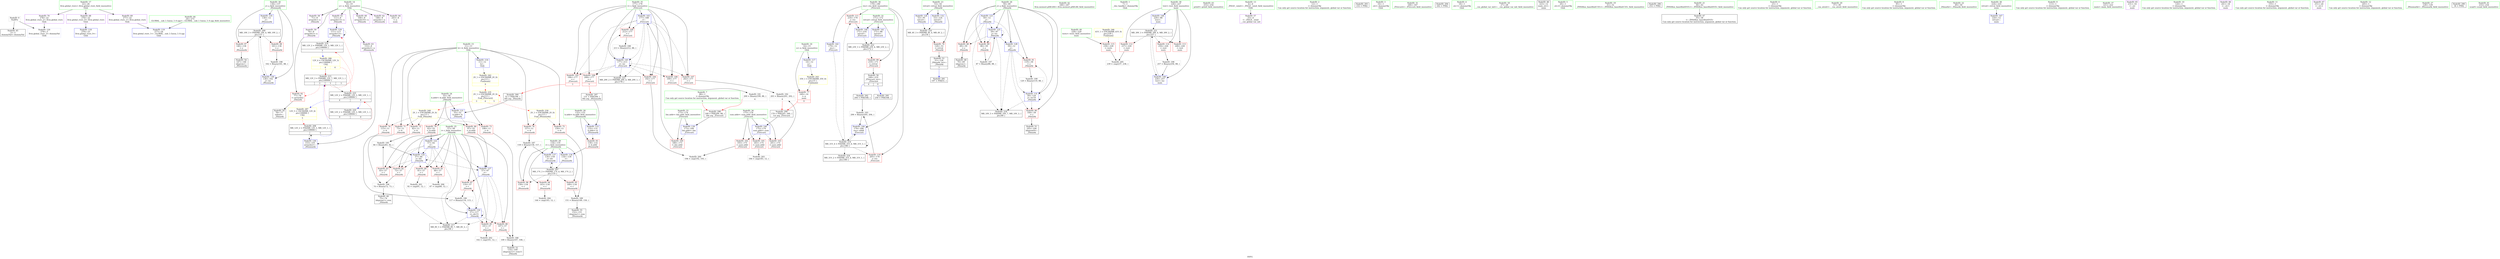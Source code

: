digraph "SVFG" {
	label="SVFG";

	Node0x5558951925e0 [shape=record,color=grey,label="{NodeID: 0\nNullPtr}"];
	Node0x5558951925e0 -> Node0x5558951af170[style=solid];
	Node0x5558951925e0 -> Node0x5558951b5030[style=solid];
	Node0x5558951afd20 [shape=record,color=red,label="{NodeID: 97\n146\<--136\n\<--j\n_Z6unmarki\n}"];
	Node0x5558951afd20 -> Node0x5558951b0940[style=solid];
	Node0x5558951ad540 [shape=record,color=green,label="{NodeID: 14\n8\<--10\nu\<--u_field_insensitive\nGlob }"];
	Node0x5558951ad540 -> Node0x5558951b0c80[style=solid];
	Node0x5558951ad540 -> Node0x5558951b0d50[style=solid];
	Node0x5558951ad540 -> Node0x5558951b0e20[style=solid];
	Node0x5558951ad540 -> Node0x5558951b0ef0[style=solid];
	Node0x5558951ad540 -> Node0x5558951b0fc0[style=solid];
	Node0x5558951ad540 -> Node0x5558951b1090[style=solid];
	Node0x5558951ad540 -> Node0x5558951b1160[style=solid];
	Node0x5558951b2fb0 [shape=record,color=grey,label="{NodeID: 194\n74 = Binary(72, 73, )\n}"];
	Node0x5558951b2fb0 -> Node0x5558951b0530[style=solid];
	Node0x5558951af860 [shape=record,color=red,label="{NodeID: 111\n216\<--179\n\<--res\n_Z5recurii\n}"];
	Node0x5558951af860 -> Node0x5558951b6580[style=solid];
	Node0x5558951ae280 [shape=record,color=green,label="{NodeID: 28\n132\<--133\nk.addr\<--k.addr_field_insensitive\n_Z6unmarki\n}"];
	Node0x5558951ae280 -> Node0x5558951b2980[style=solid];
	Node0x5558951ae280 -> Node0x5558951b5af0[style=solid];
	Node0x5558951db920 [shape=record,color=black,label="{NodeID: 291\n197 = PHI(51, )\n}"];
	Node0x5558951c2af0 [shape=record,color=black,label="{NodeID: 208\nMR_12V_2 = PHI(MR_12V_3, MR_12V_1, )\npts\{100000 \}\n|{|<s1>5}}"];
	Node0x5558951c2af0 -> Node0x5558951b5d60[style=dashed];
	Node0x5558951c2af0:s1 -> Node0x5558951c4df0[style=dashed,color=blue];
	Node0x5558951b5470 [shape=record,color=blue,label="{NodeID: 125\n59\<--87\nj\<--inc\n_Z4marki\n}"];
	Node0x5558951b5470 -> Node0x5558951b2570[style=dashed];
	Node0x5558951b5470 -> Node0x5558951b2640[style=dashed];
	Node0x5558951b5470 -> Node0x5558951b5470[style=dashed];
	Node0x5558951b5470 -> Node0x5558951b56e0[style=dashed];
	Node0x5558951b5470 -> Node0x5558951c5cf0[style=dashed];
	Node0x5558951aee70 [shape=record,color=green,label="{NodeID: 42\n246\<--247\nllvm.memset.p0i8.i64\<--llvm.memset.p0i8.i64_field_insensitive\n}"];
	Node0x5558951c70f0 [shape=record,color=black,label="{NodeID: 222\nMR_23V_3 = PHI(MR_23V_4, MR_23V_2, )\npts\{172 \}\n}"];
	Node0x5558951c70f0 -> Node0x5558951afec0[style=dashed];
	Node0x5558951b5fd0 [shape=record,color=blue,label="{NodeID: 139\n173\<--169\nlim.addr\<--lim\n_Z5recurii\n}"];
	Node0x5558951b5fd0 -> Node0x5558951aff90[style=dashed];
	Node0x5558951b0ae0 [shape=record,color=black,label="{NodeID: 56\n168\<--219\n_Z5recurii_ret\<--\n_Z5recurii\n|{<s0>4|<s1>9}}"];
	Node0x5558951b0ae0:s0 -> Node0x5558951dba80[style=solid,color=blue];
	Node0x5558951b0ae0:s1 -> Node0x5558951dbdb0[style=solid,color=blue];
	Node0x5558951b16a0 [shape=record,color=purple,label="{NodeID: 70\n278\<--22\nllvm.global_ctors_2\<--llvm.global_ctors\nGlob }"];
	Node0x5558951b16a0 -> Node0x5558951b5030[style=solid];
	Node0x5558951b2230 [shape=record,color=red,label="{NodeID: 84\n91\<--57\n\<--i\n_Z4marki\n}"];
	Node0x5558951b2230 -> Node0x5558951b3a30[style=solid];
	Node0x5558951ac610 [shape=record,color=green,label="{NodeID: 1\n7\<--1\n__dso_handle\<--dummyObj\nGlob }"];
	Node0x5558951afdf0 [shape=record,color=red,label="{NodeID: 98\n161\<--136\n\<--j\n_Z6unmarki\n}"];
	Node0x5558951afdf0 -> Node0x5558951b35b0[style=solid];
	Node0x5558951ad640 [shape=record,color=green,label="{NodeID: 15\n11\<--13\nb\<--b_field_insensitive\nGlob }"];
	Node0x5558951ad640 -> Node0x5558951b17a0[style=solid];
	Node0x5558951ad640 -> Node0x5558951b1870[style=solid];
	Node0x5558951ad640 -> Node0x5558951b1940[style=solid];
	Node0x5558951ad640 -> Node0x5558951b1a10[style=solid];
	Node0x5558951ad640 -> Node0x5558951b1ae0[style=solid];
	Node0x5558951ad640 -> Node0x5558951b1bb0[style=solid];
	Node0x5558951ad640 -> Node0x5558951b4ca0[style=solid];
	Node0x5558951b3130 [shape=record,color=grey,label="{NodeID: 195\n84 = Binary(83, 82, )\n}"];
	Node0x5558951b3130 -> Node0x5558951b53a0[style=solid];
	Node0x5558951af930 [shape=record,color=red,label="{NodeID: 112\n237\<--226\n\<--test\nmain\n}"];
	Node0x5558951af930 -> Node0x5558951bb650[style=solid];
	Node0x5558951ae350 [shape=record,color=green,label="{NodeID: 29\n134\<--135\ni\<--i_field_insensitive\n_Z6unmarki\n}"];
	Node0x5558951ae350 -> Node0x5558951b2a50[style=solid];
	Node0x5558951ae350 -> Node0x5558951b2b20[style=solid];
	Node0x5558951ae350 -> Node0x5558951afc50[style=solid];
	Node0x5558951ae350 -> Node0x5558951b5bc0[style=solid];
	Node0x5558951ae350 -> Node0x5558951b5e30[style=solid];
	Node0x5558951dba80 [shape=record,color=black,label="{NodeID: 292\n204 = PHI(168, )\n}"];
	Node0x5558951dba80 -> Node0x5558951b2e30[style=solid];
	Node0x5558951c2ff0 [shape=record,color=black,label="{NodeID: 209\nMR_19V_3 = PHI(MR_19V_4, MR_19V_2, )\npts\{137 \}\n}"];
	Node0x5558951c2ff0 -> Node0x5558951afd20[style=dashed];
	Node0x5558951c2ff0 -> Node0x5558951afdf0[style=dashed];
	Node0x5558951c2ff0 -> Node0x5558951b5f00[style=dashed];
	Node0x5558951b5540 [shape=record,color=blue,label="{NodeID: 126\n53\<--95\nretval\<--\n_Z4marki\n}"];
	Node0x5558951b5540 -> Node0x5558951c52f0[style=dashed];
	Node0x5558951aef70 [shape=record,color=green,label="{NodeID: 43\n253\<--254\nprintf\<--printf_field_insensitive\n}"];
	Node0x5558951c75f0 [shape=record,color=black,label="{NodeID: 223\nMR_29V_2 = PHI(MR_29V_4, MR_29V_1, )\npts\{178 \}\n}"];
	Node0x5558951b60a0 [shape=record,color=blue,label="{NodeID: 140\n175\<--170\nsum.addr\<--sum\n_Z5recurii\n}"];
	Node0x5558951b60a0 -> Node0x5558951b0060[style=dashed];
	Node0x5558951b60a0 -> Node0x5558951b0130[style=dashed];
	Node0x5558951b60a0 -> Node0x5558951b0200[style=dashed];
	Node0x5558951b0bb0 [shape=record,color=purple,label="{NodeID: 57\n33\<--4\n\<--_ZStL8__ioinit\n__cxx_global_var_init\n}"];
	Node0x5558951b17a0 [shape=record,color=red,label="{NodeID: 71\n73\<--11\n\<--b\n_Z4marki\n}"];
	Node0x5558951b17a0 -> Node0x5558951b2fb0[style=solid];
	Node0x5558951b2300 [shape=record,color=red,label="{NodeID: 85\n101\<--57\n\<--i\n_Z4marki\n}"];
	Node0x5558951b2300 -> Node0x5558951bb210[style=solid];
	Node0x5558951ac6a0 [shape=record,color=green,label="{NodeID: 2\n12\<--1\n\<--dummyObj\nCan only get source location for instruction, argument, global var or function.}"];
	Node0x5558951afec0 [shape=record,color=red,label="{NodeID: 99\n219\<--171\n\<--retval\n_Z5recurii\n}"];
	Node0x5558951afec0 -> Node0x5558951b0ae0[style=solid];
	Node0x5558951ad740 [shape=record,color=green,label="{NodeID: 16\n14\<--15\nn\<--n_field_insensitive\nGlob }"];
	Node0x5558951ad740 -> Node0x5558951b1c80[style=solid];
	Node0x5558951ad740 -> Node0x5558951b4d30[style=solid];
	Node0x5558951b32b0 [shape=record,color=grey,label="{NodeID: 196\n257 = Binary(256, 88, )\n}"];
	Node0x5558951b32b0 -> Node0x5558951b67f0[style=solid];
	Node0x5558951afa00 [shape=record,color=red,label="{NodeID: 113\n248\<--226\n\<--test\nmain\n}"];
	Node0x5558951ae420 [shape=record,color=green,label="{NodeID: 30\n136\<--137\nj\<--j_field_insensitive\n_Z6unmarki\n}"];
	Node0x5558951ae420 -> Node0x5558951afd20[style=solid];
	Node0x5558951ae420 -> Node0x5558951afdf0[style=solid];
	Node0x5558951ae420 -> Node0x5558951b5c90[style=solid];
	Node0x5558951ae420 -> Node0x5558951b5f00[style=solid];
	Node0x5558951dbc10 [shape=record,color=black,label="{NodeID: 293\n232 = PHI()\n}"];
	Node0x5558951b5610 [shape=record,color=blue,label="{NodeID: 127\n57\<--97\ni\<--\n_Z4marki\n}"];
	Node0x5558951b5610 -> Node0x5558951b2300[style=dashed];
	Node0x5558951b5610 -> Node0x5558951b23d0[style=dashed];
	Node0x5558951b5610 -> Node0x5558951b24a0[style=dashed];
	Node0x5558951b5610 -> Node0x5558951b5880[style=dashed];
	Node0x5558951b5610 -> Node0x5558951c57f0[style=dashed];
	Node0x5558951af070 [shape=record,color=green,label="{NodeID: 44\n24\<--272\n_GLOBAL__sub_I_Gassa_3_0.cpp\<--_GLOBAL__sub_I_Gassa_3_0.cpp_field_insensitive\n}"];
	Node0x5558951af070 -> Node0x5558951b4f30[style=solid];
	Node0x5558951c7af0 [shape=record,color=black,label="{NodeID: 224\nMR_31V_2 = PHI(MR_31V_4, MR_31V_1, )\npts\{180 \}\n}"];
	Node0x5558951b6170 [shape=record,color=blue,label="{NodeID: 141\n171\<--88\nretval\<--\n_Z5recurii\n}"];
	Node0x5558951b6170 -> Node0x5558951c70f0[style=dashed];
	Node0x5558951b0c80 [shape=record,color=purple,label="{NodeID: 58\n71\<--8\narrayidx\<--u\n_Z4marki\n}"];
	Node0x5558951b1870 [shape=record,color=red,label="{NodeID: 72\n82\<--11\n\<--b\n_Z4marki\n}"];
	Node0x5558951b1870 -> Node0x5558951b3130[style=solid];
	Node0x5558951b23d0 [shape=record,color=red,label="{NodeID: 86\n107\<--57\n\<--i\n_Z4marki\n}"];
	Node0x5558951b23d0 -> Node0x5558951b89c0[style=solid];
	Node0x5558951ac730 [shape=record,color=green,label="{NodeID: 3\n16\<--1\n.str\<--dummyObj\nGlob }"];
	Node0x5558951aff90 [shape=record,color=red,label="{NodeID: 100\n189\<--173\n\<--lim.addr\n_Z5recurii\n}"];
	Node0x5558951aff90 -> Node0x5558951b6310[style=solid];
	Node0x5558951ad840 [shape=record,color=green,label="{NodeID: 17\n22\<--26\nllvm.global_ctors\<--llvm.global_ctors_field_insensitive\nGlob }"];
	Node0x5558951ad840 -> Node0x5558951b14a0[style=solid];
	Node0x5558951ad840 -> Node0x5558951b15a0[style=solid];
	Node0x5558951ad840 -> Node0x5558951b16a0[style=solid];
	Node0x5558951b3430 [shape=record,color=grey,label="{NodeID: 197\n87 = Binary(86, 88, )\n}"];
	Node0x5558951b3430 -> Node0x5558951b5470[style=solid];
	Node0x5558951afad0 [shape=record,color=red,label="{NodeID: 114\n256\<--226\n\<--test\nmain\n}"];
	Node0x5558951afad0 -> Node0x5558951b32b0[style=solid];
	Node0x5558951ae4f0 [shape=record,color=green,label="{NodeID: 31\n166\<--167\n_Z5recurii\<--_Z5recurii_field_insensitive\n}"];
	Node0x5558951dbce0 [shape=record,color=black,label="{NodeID: 294\n242 = PHI()\n}"];
	Node0x5558951b56e0 [shape=record,color=blue,label="{NodeID: 128\n59\<--12\nj\<--\n_Z4marki\n}"];
	Node0x5558951b56e0 -> Node0x5558951b2710[style=dashed];
	Node0x5558951b56e0 -> Node0x5558951b27e0[style=dashed];
	Node0x5558951b56e0 -> Node0x5558951b5950[style=dashed];
	Node0x5558951b56e0 -> Node0x5558951c5cf0[style=dashed];
	Node0x5558951af170 [shape=record,color=black,label="{NodeID: 45\n2\<--3\ndummyVal\<--dummyVal\n}"];
	Node0x5558951c7ff0 [shape=record,color=black,label="{NodeID: 225\nMR_12V_2 = PHI(MR_12V_3, MR_12V_1, )\npts\{100000 \}\n|{<s0>4|<s1>9}}"];
	Node0x5558951c7ff0:s0 -> Node0x5558951ce720[style=dashed,color=blue];
	Node0x5558951c7ff0:s1 -> Node0x5558951c66f0[style=dashed,color=blue];
	Node0x5558951b6240 [shape=record,color=blue,label="{NodeID: 142\n179\<--12\nres\<--\n_Z5recurii\n}"];
	Node0x5558951b6240 -> Node0x5558951c48f0[style=dashed];
	Node0x5558951b0d50 [shape=record,color=purple,label="{NodeID: 59\n76\<--8\narrayidx2\<--u\n_Z4marki\n}"];
	Node0x5558951b0d50 -> Node0x5558951b28b0[style=solid];
	Node0x5558951b1940 [shape=record,color=red,label="{NodeID: 73\n108\<--11\n\<--b\n_Z4marki\n}"];
	Node0x5558951b1940 -> Node0x5558951b89c0[style=solid];
	Node0x5558951b24a0 [shape=record,color=red,label="{NodeID: 87\n116\<--57\n\<--i\n_Z4marki\n}"];
	Node0x5558951b24a0 -> Node0x5558951b8fc0[style=solid];
	Node0x5558951ac7c0 [shape=record,color=green,label="{NodeID: 4\n18\<--1\n.str.1\<--dummyObj\nGlob }"];
	Node0x5558951b0060 [shape=record,color=red,label="{NodeID: 101\n183\<--175\n\<--sum.addr\n_Z5recurii\n}"];
	Node0x5558951b0060 -> Node0x5558951bb350[style=solid];
	Node0x5558951ad940 [shape=record,color=green,label="{NodeID: 18\n27\<--28\n__cxx_global_var_init\<--__cxx_global_var_init_field_insensitive\n}"];
	Node0x5558951b35b0 [shape=record,color=grey,label="{NodeID: 198\n162 = Binary(161, 88, )\n}"];
	Node0x5558951b35b0 -> Node0x5558951b5f00[style=solid];
	Node0x5558951b4c10 [shape=record,color=red,label="{NodeID: 115\n238\<--228\n\<--tests\nmain\n}"];
	Node0x5558951b4c10 -> Node0x5558951bb650[style=solid];
	Node0x5558951ae5f0 [shape=record,color=green,label="{NodeID: 32\n171\<--172\nretval\<--retval_field_insensitive\n_Z5recurii\n}"];
	Node0x5558951ae5f0 -> Node0x5558951afec0[style=solid];
	Node0x5558951ae5f0 -> Node0x5558951b6170[style=solid];
	Node0x5558951ae5f0 -> Node0x5558951b6580[style=solid];
	Node0x5558951dbdb0 [shape=record,color=black,label="{NodeID: 295\n250 = PHI(168, )\n}"];
	Node0x5558951b57b0 [shape=record,color=blue,label="{NodeID: 129\n111\<--113\narrayidx13\<--\n_Z4marki\n}"];
	Node0x5558951b57b0 -> Node0x5558951b57b0[style=dashed];
	Node0x5558951b57b0 -> Node0x5558951c61f0[style=dashed];
	Node0x5558951af270 [shape=record,color=black,label="{NodeID: 46\n223\<--12\nmain_ret\<--\nmain\n}"];
	Node0x5558951b6310 [shape=record,color=blue,label="{NodeID: 143\n177\<--189\ni\<--\n_Z5recurii\n}"];
	Node0x5558951b6310 -> Node0x5558951b02d0[style=dashed];
	Node0x5558951b6310 -> Node0x5558951b03a0[style=dashed];
	Node0x5558951b6310 -> Node0x5558951af450[style=dashed];
	Node0x5558951b6310 -> Node0x5558951af520[style=dashed];
	Node0x5558951b6310 -> Node0x5558951af5f0[style=dashed];
	Node0x5558951b6310 -> Node0x5558951af6c0[style=dashed];
	Node0x5558951b6310 -> Node0x5558951b64b0[style=dashed];
	Node0x5558951b6310 -> Node0x5558951c75f0[style=dashed];
	Node0x5558951b0e20 [shape=record,color=purple,label="{NodeID: 60\n106\<--8\narrayidx10\<--u\n_Z4marki\n}"];
	Node0x5558951b1a10 [shape=record,color=red,label="{NodeID: 74\n115\<--11\n\<--b\n_Z4marki\n}"];
	Node0x5558951b1a10 -> Node0x5558951b8fc0[style=solid];
	Node0x5558951b2570 [shape=record,color=red,label="{NodeID: 88\n69\<--59\n\<--j\n_Z4marki\n}"];
	Node0x5558951b2570 -> Node0x5558951b0460[style=solid];
	Node0x5558951ad000 [shape=record,color=green,label="{NodeID: 5\n20\<--1\n.str.2\<--dummyObj\nGlob }"];
	Node0x5558951b0130 [shape=record,color=red,label="{NodeID: 102\n193\<--175\n\<--sum.addr\n_Z5recurii\n}"];
	Node0x5558951b0130 -> Node0x5558951b38b0[style=solid];
	Node0x5558951ada40 [shape=record,color=green,label="{NodeID: 19\n31\<--32\n_ZNSt8ios_base4InitC1Ev\<--_ZNSt8ios_base4InitC1Ev_field_insensitive\n}"];
	Node0x5558951b3730 [shape=record,color=grey,label="{NodeID: 199\n120 = Binary(119, 88, )\n}"];
	Node0x5558951b3730 -> Node0x5558951b5950[style=solid];
	Node0x5558951b4ca0 [shape=record,color=blue,label="{NodeID: 116\n11\<--12\nb\<--\nGlob }"];
	Node0x5558951b4ca0 -> Node0x5558951cb1e0[style=dashed];
	Node0x5558951ae6c0 [shape=record,color=green,label="{NodeID: 33\n173\<--174\nlim.addr\<--lim.addr_field_insensitive\n_Z5recurii\n}"];
	Node0x5558951ae6c0 -> Node0x5558951aff90[style=solid];
	Node0x5558951ae6c0 -> Node0x5558951b5fd0[style=solid];
	Node0x5558951dbf50 [shape=record,color=black,label="{NodeID: 296\n252 = PHI()\n}"];
	Node0x5558951b5880 [shape=record,color=blue,label="{NodeID: 130\n57\<--117\ni\<--div15\n_Z4marki\n}"];
	Node0x5558951b5880 -> Node0x5558951b2300[style=dashed];
	Node0x5558951b5880 -> Node0x5558951b23d0[style=dashed];
	Node0x5558951b5880 -> Node0x5558951b24a0[style=dashed];
	Node0x5558951b5880 -> Node0x5558951b5880[style=dashed];
	Node0x5558951b5880 -> Node0x5558951c57f0[style=dashed];
	Node0x5558951af340 [shape=record,color=black,label="{NodeID: 47\n35\<--36\n\<--_ZNSt8ios_base4InitD1Ev\nCan only get source location for instruction, argument, global var or function.}"];
	Node0x5558951b63e0 [shape=record,color=blue,label="{NodeID: 144\n179\<--206\nres\<--add4\n_Z5recurii\n}"];
	Node0x5558951b63e0 -> Node0x5558951c48f0[style=dashed];
	Node0x5558951b0ef0 [shape=record,color=purple,label="{NodeID: 61\n111\<--8\narrayidx13\<--u\n_Z4marki\n}"];
	Node0x5558951b0ef0 -> Node0x5558951b57b0[style=solid];
	Node0x5558951b1ae0 [shape=record,color=red,label="{NodeID: 75\n150\<--11\n\<--b\n_Z6unmarki\n}"];
	Node0x5558951b1ae0 -> Node0x5558951b8e40[style=solid];
	Node0x5558951b2640 [shape=record,color=red,label="{NodeID: 89\n86\<--59\n\<--j\n_Z4marki\n}"];
	Node0x5558951b2640 -> Node0x5558951b3430[style=solid];
	Node0x5558951ad090 [shape=record,color=green,label="{NodeID: 6\n23\<--1\n\<--dummyObj\nCan only get source location for instruction, argument, global var or function.}"];
	Node0x5558951b89c0 [shape=record,color=grey,label="{NodeID: 186\n109 = Binary(107, 108, )\n}"];
	Node0x5558951b89c0 -> Node0x5558951b07a0[style=solid];
	Node0x5558951b0200 [shape=record,color=red,label="{NodeID: 103\n201\<--175\n\<--sum.addr\n_Z5recurii\n}"];
	Node0x5558951b0200 -> Node0x5558951b2cb0[style=solid];
	Node0x5558951adb40 [shape=record,color=green,label="{NodeID: 20\n37\<--38\n__cxa_atexit\<--__cxa_atexit_field_insensitive\n}"];
	Node0x5558951b38b0 [shape=record,color=grey,label="{NodeID: 200\n194 = cmp(192, 193, )\n}"];
	Node0x5558951b4d30 [shape=record,color=blue,label="{NodeID: 117\n14\<--12\nn\<--\nGlob }"];
	Node0x5558951b4d30 -> Node0x5558951cb2f0[style=dashed];
	Node0x5558951ae790 [shape=record,color=green,label="{NodeID: 34\n175\<--176\nsum.addr\<--sum.addr_field_insensitive\n_Z5recurii\n}"];
	Node0x5558951ae790 -> Node0x5558951b0060[style=solid];
	Node0x5558951ae790 -> Node0x5558951b0130[style=solid];
	Node0x5558951ae790 -> Node0x5558951b0200[style=solid];
	Node0x5558951ae790 -> Node0x5558951b60a0[style=solid];
	Node0x5558951dc020 [shape=record,color=black,label="{NodeID: 297\n131 = PHI(208, )\n0th arg _Z6unmarki }"];
	Node0x5558951dc020 -> Node0x5558951b5af0[style=solid];
	Node0x5558951c48f0 [shape=record,color=black,label="{NodeID: 214\nMR_31V_4 = PHI(MR_31V_6, MR_31V_3, )\npts\{180 \}\n}"];
	Node0x5558951c48f0 -> Node0x5558951af790[style=dashed];
	Node0x5558951c48f0 -> Node0x5558951af860[style=dashed];
	Node0x5558951c48f0 -> Node0x5558951b63e0[style=dashed];
	Node0x5558951c48f0 -> Node0x5558951c48f0[style=dashed];
	Node0x5558951c48f0 -> Node0x5558951c7af0[style=dashed];
	Node0x5558951b5950 [shape=record,color=blue,label="{NodeID: 131\n59\<--120\nj\<--inc16\n_Z4marki\n}"];
	Node0x5558951b5950 -> Node0x5558951b2710[style=dashed];
	Node0x5558951b5950 -> Node0x5558951b27e0[style=dashed];
	Node0x5558951b5950 -> Node0x5558951b5950[style=dashed];
	Node0x5558951b5950 -> Node0x5558951c5cf0[style=dashed];
	Node0x5558951b0460 [shape=record,color=black,label="{NodeID: 48\n70\<--69\nidxprom\<--\n_Z4marki\n}"];
	Node0x5558951b64b0 [shape=record,color=blue,label="{NodeID: 145\n177\<--213\ni\<--inc\n_Z5recurii\n}"];
	Node0x5558951b64b0 -> Node0x5558951b02d0[style=dashed];
	Node0x5558951b64b0 -> Node0x5558951b03a0[style=dashed];
	Node0x5558951b64b0 -> Node0x5558951af450[style=dashed];
	Node0x5558951b64b0 -> Node0x5558951af520[style=dashed];
	Node0x5558951b64b0 -> Node0x5558951af5f0[style=dashed];
	Node0x5558951b64b0 -> Node0x5558951af6c0[style=dashed];
	Node0x5558951b64b0 -> Node0x5558951b64b0[style=dashed];
	Node0x5558951b64b0 -> Node0x5558951c75f0[style=dashed];
	Node0x5558951b0fc0 [shape=record,color=purple,label="{NodeID: 62\n148\<--8\narrayidx\<--u\n_Z6unmarki\n}"];
	Node0x5558951cb1e0 [shape=record,color=yellow,style=double,label="{NodeID: 242\n2V_1 = ENCHI(MR_2V_0)\npts\{13 \}\nFun[main]|{<s0>9}}"];
	Node0x5558951cb1e0:s0 -> Node0x5558951cab90[style=dashed,color=red];
	Node0x5558951b1bb0 [shape=record,color=red,label="{NodeID: 76\n157\<--11\n\<--b\n_Z6unmarki\n}"];
	Node0x5558951b1bb0 -> Node0x5558951b8b40[style=solid];
	Node0x5558951b2710 [shape=record,color=red,label="{NodeID: 90\n104\<--59\n\<--j\n_Z4marki\n}"];
	Node0x5558951b2710 -> Node0x5558951b06d0[style=solid];
	Node0x5558951ad120 [shape=record,color=green,label="{NodeID: 7\n88\<--1\n\<--dummyObj\nCan only get source location for instruction, argument, global var or function.|{<s0>9}}"];
	Node0x5558951ad120:s0 -> Node0x5558951dc190[style=solid,color=red];
	Node0x5558951b8b40 [shape=record,color=grey,label="{NodeID: 187\n159 = Binary(158, 157, )\n}"];
	Node0x5558951b8b40 -> Node0x5558951b5e30[style=solid];
	Node0x5558951b02d0 [shape=record,color=red,label="{NodeID: 104\n192\<--177\n\<--i\n_Z5recurii\n}"];
	Node0x5558951b02d0 -> Node0x5558951b38b0[style=solid];
	Node0x5558951adc40 [shape=record,color=green,label="{NodeID: 21\n36\<--42\n_ZNSt8ios_base4InitD1Ev\<--_ZNSt8ios_base4InitD1Ev_field_insensitive\n}"];
	Node0x5558951adc40 -> Node0x5558951af340[style=solid];
	Node0x5558951b3a30 [shape=record,color=grey,label="{NodeID: 201\n92 = cmp(91, 12, )\n}"];
	Node0x5558951b4e30 [shape=record,color=blue,label="{NodeID: 118\n276\<--23\nllvm.global_ctors_0\<--\nGlob }"];
	Node0x5558951ae860 [shape=record,color=green,label="{NodeID: 35\n177\<--178\ni\<--i_field_insensitive\n_Z5recurii\n}"];
	Node0x5558951ae860 -> Node0x5558951b02d0[style=solid];
	Node0x5558951ae860 -> Node0x5558951b03a0[style=solid];
	Node0x5558951ae860 -> Node0x5558951af450[style=solid];
	Node0x5558951ae860 -> Node0x5558951af520[style=solid];
	Node0x5558951ae860 -> Node0x5558951af5f0[style=solid];
	Node0x5558951ae860 -> Node0x5558951af6c0[style=solid];
	Node0x5558951ae860 -> Node0x5558951b6310[style=solid];
	Node0x5558951ae860 -> Node0x5558951b64b0[style=solid];
	Node0x5558951dc190 [shape=record,color=black,label="{NodeID: 298\n169 = PHI(200, 88, )\n0th arg _Z5recurii }"];
	Node0x5558951dc190 -> Node0x5558951b5fd0[style=solid];
	Node0x5558951c4df0 [shape=record,color=black,label="{NodeID: 215\nMR_12V_3 = PHI(MR_12V_7, MR_12V_1, )\npts\{100000 \}\n|{|<s1>3|<s2>3|<s3>3}}"];
	Node0x5558951c4df0 -> Node0x5558951c7ff0[style=dashed];
	Node0x5558951c4df0:s1 -> Node0x5558951b28b0[style=dashed,color=red];
	Node0x5558951c4df0:s2 -> Node0x5558951b57b0[style=dashed,color=red];
	Node0x5558951c4df0:s3 -> Node0x5558951c61f0[style=dashed,color=red];
	Node0x5558951b5a20 [shape=record,color=blue,label="{NodeID: 132\n53\<--124\nretval\<--\n_Z4marki\n}"];
	Node0x5558951b5a20 -> Node0x5558951c52f0[style=dashed];
	Node0x5558951b0530 [shape=record,color=black,label="{NodeID: 49\n75\<--74\nidxprom1\<--rem\n_Z4marki\n}"];
	Node0x5558951b6580 [shape=record,color=blue,label="{NodeID: 146\n171\<--216\nretval\<--\n_Z5recurii\n}"];
	Node0x5558951b6580 -> Node0x5558951c70f0[style=dashed];
	Node0x5558951b1090 [shape=record,color=purple,label="{NodeID: 63\n153\<--8\narrayidx2\<--u\n_Z6unmarki\n}"];
	Node0x5558951b1090 -> Node0x5558951b5d60[style=solid];
	Node0x5558951cb2f0 [shape=record,color=yellow,style=double,label="{NodeID: 243\n35V_1 = ENCHI(MR_35V_0)\npts\{15 \}\nFun[main]}"];
	Node0x5558951cb2f0 -> Node0x5558951b1c80[style=dashed];
	Node0x5558951b1c80 [shape=record,color=red,label="{NodeID: 77\n249\<--14\n\<--n\nmain\n|{<s0>9}}"];
	Node0x5558951b1c80:s0 -> Node0x5558951dc3a0[style=solid,color=red];
	Node0x5558951b27e0 [shape=record,color=red,label="{NodeID: 91\n119\<--59\n\<--j\n_Z4marki\n}"];
	Node0x5558951b27e0 -> Node0x5558951b3730[style=solid];
	Node0x5558951ad1b0 [shape=record,color=green,label="{NodeID: 8\n95\<--1\n\<--dummyObj\nCan only get source location for instruction, argument, global var or function.}"];
	Node0x5558951b8cc0 [shape=record,color=grey,label="{NodeID: 188\n213 = Binary(212, 88, )\n}"];
	Node0x5558951b8cc0 -> Node0x5558951b64b0[style=solid];
	Node0x5558951b03a0 [shape=record,color=red,label="{NodeID: 105\n196\<--177\n\<--i\n_Z5recurii\n|{<s0>3}}"];
	Node0x5558951b03a0:s0 -> Node0x5558951dc520[style=solid,color=red];
	Node0x5558951add40 [shape=record,color=green,label="{NodeID: 22\n49\<--50\n_Z4marki\<--_Z4marki_field_insensitive\n}"];
	Node0x5558951bb210 [shape=record,color=grey,label="{NodeID: 202\n102 = cmp(101, 12, )\n}"];
	Node0x5558951b4f30 [shape=record,color=blue,label="{NodeID: 119\n277\<--24\nllvm.global_ctors_1\<--_GLOBAL__sub_I_Gassa_3_0.cpp\nGlob }"];
	Node0x5558951ae930 [shape=record,color=green,label="{NodeID: 36\n179\<--180\nres\<--res_field_insensitive\n_Z5recurii\n}"];
	Node0x5558951ae930 -> Node0x5558951af790[style=solid];
	Node0x5558951ae930 -> Node0x5558951af860[style=solid];
	Node0x5558951ae930 -> Node0x5558951b6240[style=solid];
	Node0x5558951ae930 -> Node0x5558951b63e0[style=solid];
	Node0x5558951dc3a0 [shape=record,color=black,label="{NodeID: 299\n170 = PHI(203, 249, )\n1st arg _Z5recurii }"];
	Node0x5558951dc3a0 -> Node0x5558951b60a0[style=solid];
	Node0x5558951c52f0 [shape=record,color=black,label="{NodeID: 216\nMR_4V_3 = PHI(MR_4V_4, MR_4V_2, )\npts\{54 \}\n}"];
	Node0x5558951c52f0 -> Node0x5558951b1d50[style=dashed];
	Node0x5558951b5af0 [shape=record,color=blue,label="{NodeID: 133\n132\<--131\nk.addr\<--k\n_Z6unmarki\n}"];
	Node0x5558951b5af0 -> Node0x5558951b2980[style=dashed];
	Node0x5558951b0600 [shape=record,color=black,label="{NodeID: 50\n78\<--77\ntobool\<--\n_Z4marki\n}"];
	Node0x5558951c9cf0 [shape=record,color=yellow,style=double,label="{NodeID: 230\n2V_1 = ENCHI(MR_2V_0)\npts\{13 \}\nFun[_Z6unmarki]}"];
	Node0x5558951c9cf0 -> Node0x5558951b1ae0[style=dashed];
	Node0x5558951c9cf0 -> Node0x5558951b1bb0[style=dashed];
	Node0x5558951b6650 [shape=record,color=blue,label="{NodeID: 147\n224\<--12\nretval\<--\nmain\n}"];
	Node0x5558951b1160 [shape=record,color=purple,label="{NodeID: 64\n243\<--8\n\<--u\nmain\n}"];
	Node0x5558951b1d50 [shape=record,color=red,label="{NodeID: 78\n126\<--53\n\<--retval\n_Z4marki\n}"];
	Node0x5558951b1d50 -> Node0x5558951b0870[style=solid];
	Node0x5558951b28b0 [shape=record,color=red,label="{NodeID: 92\n77\<--76\n\<--arrayidx2\n_Z4marki\n}"];
	Node0x5558951b28b0 -> Node0x5558951b0600[style=solid];
	Node0x5558951ad240 [shape=record,color=green,label="{NodeID: 9\n113\<--1\n\<--dummyObj\nCan only get source location for instruction, argument, global var or function.}"];
	Node0x5558951b8e40 [shape=record,color=grey,label="{NodeID: 189\n151 = Binary(149, 150, )\n}"];
	Node0x5558951b8e40 -> Node0x5558951b0a10[style=solid];
	Node0x5558951af450 [shape=record,color=red,label="{NodeID: 106\n199\<--177\n\<--i\n_Z5recurii\n}"];
	Node0x5558951af450 -> Node0x5558951b9140[style=solid];
	Node0x5558951ade40 [shape=record,color=green,label="{NodeID: 23\n53\<--54\nretval\<--retval_field_insensitive\n_Z4marki\n}"];
	Node0x5558951ade40 -> Node0x5558951b1d50[style=solid];
	Node0x5558951ade40 -> Node0x5558951b5540[style=solid];
	Node0x5558951ade40 -> Node0x5558951b5a20[style=solid];
	Node0x5558951ce5c0 [shape=record,color=yellow,style=double,label="{NodeID: 286\n12V_4 = CSCHI(MR_12V_3)\npts\{100000 \}\nCS[]|{|<s1>4|<s2>4}}"];
	Node0x5558951ce5c0 -> Node0x5558951c4df0[style=dashed];
	Node0x5558951ce5c0:s1 -> Node0x5558951c4df0[style=dashed,color=red];
	Node0x5558951ce5c0:s2 -> Node0x5558951c7ff0[style=dashed,color=red];
	Node0x5558951bb350 [shape=record,color=grey,label="{NodeID: 203\n184 = cmp(183, 12, )\n}"];
	Node0x5558951b5030 [shape=record,color=blue, style = dotted,label="{NodeID: 120\n278\<--3\nllvm.global_ctors_2\<--dummyVal\nGlob }"];
	Node0x5558951aea00 [shape=record,color=green,label="{NodeID: 37\n221\<--222\nmain\<--main_field_insensitive\n}"];
	Node0x5558951dc520 [shape=record,color=black,label="{NodeID: 300\n52 = PHI(196, )\n0th arg _Z4marki }"];
	Node0x5558951dc520 -> Node0x5558951b5130[style=solid];
	Node0x5558951c57f0 [shape=record,color=black,label="{NodeID: 217\nMR_8V_5 = PHI(MR_8V_7, MR_8V_3, )\npts\{58 \}\n}"];
	Node0x5558951b5bc0 [shape=record,color=blue,label="{NodeID: 134\n134\<--139\ni\<--\n_Z6unmarki\n}"];
	Node0x5558951b5bc0 -> Node0x5558951c25f0[style=dashed];
	Node0x5558951b06d0 [shape=record,color=black,label="{NodeID: 51\n105\<--104\nidxprom9\<--\n_Z4marki\n}"];
	Node0x5558951b6720 [shape=record,color=blue,label="{NodeID: 148\n226\<--88\ntest\<--\nmain\n}"];
	Node0x5558951b6720 -> Node0x5558951c6bf0[style=dashed];
	Node0x5558951b1230 [shape=record,color=purple,label="{NodeID: 65\n231\<--16\n\<--.str\nmain\n}"];
	Node0x5558951b1e20 [shape=record,color=red,label="{NodeID: 79\n62\<--55\n\<--k.addr\n_Z4marki\n}"];
	Node0x5558951b1e20 -> Node0x5558951b5200[style=solid];
	Node0x5558951b2980 [shape=record,color=red,label="{NodeID: 93\n139\<--132\n\<--k.addr\n_Z6unmarki\n}"];
	Node0x5558951b2980 -> Node0x5558951b5bc0[style=solid];
	Node0x5558951ad2d0 [shape=record,color=green,label="{NodeID: 10\n124\<--1\n\<--dummyObj\nCan only get source location for instruction, argument, global var or function.}"];
	Node0x5558951b8fc0 [shape=record,color=grey,label="{NodeID: 190\n117 = Binary(116, 115, )\n}"];
	Node0x5558951b8fc0 -> Node0x5558951b5880[style=solid];
	Node0x5558951af520 [shape=record,color=red,label="{NodeID: 107\n202\<--177\n\<--i\n_Z5recurii\n}"];
	Node0x5558951af520 -> Node0x5558951b2cb0[style=solid];
	Node0x5558951adf10 [shape=record,color=green,label="{NodeID: 24\n55\<--56\nk.addr\<--k.addr_field_insensitive\n_Z4marki\n}"];
	Node0x5558951adf10 -> Node0x5558951b1e20[style=solid];
	Node0x5558951adf10 -> Node0x5558951b1ef0[style=solid];
	Node0x5558951adf10 -> Node0x5558951b5130[style=solid];
	Node0x5558951ce720 [shape=record,color=yellow,style=double,label="{NodeID: 287\n12V_5 = CSCHI(MR_12V_4)\npts\{100000 \}\nCS[]|{<s0>5}}"];
	Node0x5558951ce720:s0 -> Node0x5558951c2af0[style=dashed,color=red];
	Node0x5558951bb4d0 [shape=record,color=grey,label="{NodeID: 204\n144 = cmp(143, 12, )\n}"];
	Node0x5558951b5130 [shape=record,color=blue,label="{NodeID: 121\n55\<--52\nk.addr\<--k\n_Z4marki\n}"];
	Node0x5558951b5130 -> Node0x5558951b1e20[style=dashed];
	Node0x5558951b5130 -> Node0x5558951b1ef0[style=dashed];
	Node0x5558951aeb00 [shape=record,color=green,label="{NodeID: 38\n224\<--225\nretval\<--retval_field_insensitive\nmain\n}"];
	Node0x5558951aeb00 -> Node0x5558951b6650[style=solid];
	Node0x5558951c5cf0 [shape=record,color=black,label="{NodeID: 218\nMR_10V_5 = PHI(MR_10V_7, MR_10V_3, )\npts\{60 \}\n}"];
	Node0x5558951b5c90 [shape=record,color=blue,label="{NodeID: 135\n136\<--12\nj\<--\n_Z6unmarki\n}"];
	Node0x5558951b5c90 -> Node0x5558951c2ff0[style=dashed];
	Node0x5558951b07a0 [shape=record,color=black,label="{NodeID: 52\n110\<--109\nidxprom12\<--rem11\n_Z4marki\n}"];
	Node0x5558951b67f0 [shape=record,color=blue,label="{NodeID: 149\n226\<--257\ntest\<--inc\nmain\n}"];
	Node0x5558951b67f0 -> Node0x5558951c6bf0[style=dashed];
	Node0x5558951b1300 [shape=record,color=purple,label="{NodeID: 66\n241\<--18\n\<--.str.1\nmain\n}"];
	Node0x5558951cb590 [shape=record,color=yellow,style=double,label="{NodeID: 246\n41V_1 = ENCHI(MR_41V_0)\npts\{229 \}\nFun[main]}"];
	Node0x5558951cb590 -> Node0x5558951b4c10[style=dashed];
	Node0x5558951b1ef0 [shape=record,color=red,label="{NodeID: 80\n97\<--55\n\<--k.addr\n_Z4marki\n}"];
	Node0x5558951b1ef0 -> Node0x5558951b5610[style=solid];
	Node0x5558951b2a50 [shape=record,color=red,label="{NodeID: 94\n143\<--134\n\<--i\n_Z6unmarki\n}"];
	Node0x5558951b2a50 -> Node0x5558951bb4d0[style=solid];
	Node0x5558951ad360 [shape=record,color=green,label="{NodeID: 11\n155\<--1\n\<--dummyObj\nCan only get source location for instruction, argument, global var or function.}"];
	Node0x5558951b9140 [shape=record,color=grey,label="{NodeID: 191\n200 = Binary(199, 88, )\n|{<s0>4}}"];
	Node0x5558951b9140:s0 -> Node0x5558951dc190[style=solid,color=red];
	Node0x5558951af5f0 [shape=record,color=red,label="{NodeID: 108\n208\<--177\n\<--i\n_Z5recurii\n|{<s0>5}}"];
	Node0x5558951af5f0:s0 -> Node0x5558951dc020[style=solid,color=red];
	Node0x5558951adfe0 [shape=record,color=green,label="{NodeID: 25\n57\<--58\ni\<--i_field_insensitive\n_Z4marki\n}"];
	Node0x5558951adfe0 -> Node0x5558951b1fc0[style=solid];
	Node0x5558951adfe0 -> Node0x5558951b2090[style=solid];
	Node0x5558951adfe0 -> Node0x5558951b2160[style=solid];
	Node0x5558951adfe0 -> Node0x5558951b2230[style=solid];
	Node0x5558951adfe0 -> Node0x5558951b2300[style=solid];
	Node0x5558951adfe0 -> Node0x5558951b23d0[style=solid];
	Node0x5558951adfe0 -> Node0x5558951b24a0[style=solid];
	Node0x5558951adfe0 -> Node0x5558951b5200[style=solid];
	Node0x5558951adfe0 -> Node0x5558951b53a0[style=solid];
	Node0x5558951adfe0 -> Node0x5558951b5610[style=solid];
	Node0x5558951adfe0 -> Node0x5558951b5880[style=solid];
	Node0x5558951bb650 [shape=record,color=grey,label="{NodeID: 205\n239 = cmp(237, 238, )\n}"];
	Node0x5558951b5200 [shape=record,color=blue,label="{NodeID: 122\n57\<--62\ni\<--\n_Z4marki\n}"];
	Node0x5558951b5200 -> Node0x5558951b1fc0[style=dashed];
	Node0x5558951b5200 -> Node0x5558951b2090[style=dashed];
	Node0x5558951b5200 -> Node0x5558951b2160[style=dashed];
	Node0x5558951b5200 -> Node0x5558951b2230[style=dashed];
	Node0x5558951b5200 -> Node0x5558951b53a0[style=dashed];
	Node0x5558951b5200 -> Node0x5558951b5610[style=dashed];
	Node0x5558951b5200 -> Node0x5558951c57f0[style=dashed];
	Node0x5558951aebd0 [shape=record,color=green,label="{NodeID: 39\n226\<--227\ntest\<--test_field_insensitive\nmain\n}"];
	Node0x5558951aebd0 -> Node0x5558951af930[style=solid];
	Node0x5558951aebd0 -> Node0x5558951afa00[style=solid];
	Node0x5558951aebd0 -> Node0x5558951afad0[style=solid];
	Node0x5558951aebd0 -> Node0x5558951b6720[style=solid];
	Node0x5558951aebd0 -> Node0x5558951b67f0[style=solid];
	Node0x5558951c61f0 [shape=record,color=black,label="{NodeID: 219\nMR_12V_2 = PHI(MR_12V_3, MR_12V_1, )\npts\{100000 \}\n|{<s0>3}}"];
	Node0x5558951c61f0:s0 -> Node0x5558951ce5c0[style=dashed,color=blue];
	Node0x5558951b5d60 [shape=record,color=blue,label="{NodeID: 136\n153\<--155\narrayidx2\<--\n_Z6unmarki\n}"];
	Node0x5558951b5d60 -> Node0x5558951c2af0[style=dashed];
	Node0x5558951b0870 [shape=record,color=black,label="{NodeID: 53\n51\<--126\n_Z4marki_ret\<--\n_Z4marki\n|{<s0>3}}"];
	Node0x5558951b0870:s0 -> Node0x5558951db920[style=solid,color=blue];
	Node0x5558951b13d0 [shape=record,color=purple,label="{NodeID: 67\n251\<--20\n\<--.str.2\nmain\n}"];
	Node0x5558951b1fc0 [shape=record,color=red,label="{NodeID: 81\n66\<--57\n\<--i\n_Z4marki\n}"];
	Node0x5558951b1fc0 -> Node0x5558951bb7d0[style=solid];
	Node0x5558951b2b20 [shape=record,color=red,label="{NodeID: 95\n149\<--134\n\<--i\n_Z6unmarki\n}"];
	Node0x5558951b2b20 -> Node0x5558951b8e40[style=solid];
	Node0x5558951ad3f0 [shape=record,color=green,label="{NodeID: 12\n245\<--1\n\<--dummyObj\nCan only get source location for instruction, argument, global var or function.}"];
	Node0x5558951b2cb0 [shape=record,color=grey,label="{NodeID: 192\n203 = Binary(201, 202, )\n|{<s0>4}}"];
	Node0x5558951b2cb0:s0 -> Node0x5558951dc3a0[style=solid,color=red];
	Node0x5558951af6c0 [shape=record,color=red,label="{NodeID: 109\n212\<--177\n\<--i\n_Z5recurii\n}"];
	Node0x5558951af6c0 -> Node0x5558951b8cc0[style=solid];
	Node0x5558951ae0b0 [shape=record,color=green,label="{NodeID: 26\n59\<--60\nj\<--j_field_insensitive\n_Z4marki\n}"];
	Node0x5558951ae0b0 -> Node0x5558951b2570[style=solid];
	Node0x5558951ae0b0 -> Node0x5558951b2640[style=solid];
	Node0x5558951ae0b0 -> Node0x5558951b2710[style=solid];
	Node0x5558951ae0b0 -> Node0x5558951b27e0[style=solid];
	Node0x5558951ae0b0 -> Node0x5558951b52d0[style=solid];
	Node0x5558951ae0b0 -> Node0x5558951b5470[style=solid];
	Node0x5558951ae0b0 -> Node0x5558951b56e0[style=solid];
	Node0x5558951ae0b0 -> Node0x5558951b5950[style=solid];
	Node0x5558951bb7d0 [shape=record,color=grey,label="{NodeID: 206\n67 = cmp(66, 12, )\n}"];
	Node0x5558951b52d0 [shape=record,color=blue,label="{NodeID: 123\n59\<--12\nj\<--\n_Z4marki\n}"];
	Node0x5558951b52d0 -> Node0x5558951b2570[style=dashed];
	Node0x5558951b52d0 -> Node0x5558951b2640[style=dashed];
	Node0x5558951b52d0 -> Node0x5558951b5470[style=dashed];
	Node0x5558951b52d0 -> Node0x5558951b56e0[style=dashed];
	Node0x5558951b52d0 -> Node0x5558951c5cf0[style=dashed];
	Node0x5558951aeca0 [shape=record,color=green,label="{NodeID: 40\n228\<--229\ntests\<--tests_field_insensitive\nmain\n}"];
	Node0x5558951aeca0 -> Node0x5558951b4c10[style=solid];
	Node0x5558951c66f0 [shape=record,color=black,label="{NodeID: 220\nMR_12V_2 = PHI(MR_12V_3, MR_12V_1, )\npts\{100000 \}\n|{<s0>9|<s1>9}}"];
	Node0x5558951c66f0:s0 -> Node0x5558951c4df0[style=dashed,color=red];
	Node0x5558951c66f0:s1 -> Node0x5558951c7ff0[style=dashed,color=red];
	Node0x5558951b5e30 [shape=record,color=blue,label="{NodeID: 137\n134\<--159\ni\<--div\n_Z6unmarki\n}"];
	Node0x5558951b5e30 -> Node0x5558951c25f0[style=dashed];
	Node0x5558951b0940 [shape=record,color=black,label="{NodeID: 54\n147\<--146\nidxprom\<--\n_Z6unmarki\n}"];
	Node0x5558951b14a0 [shape=record,color=purple,label="{NodeID: 68\n276\<--22\nllvm.global_ctors_0\<--llvm.global_ctors\nGlob }"];
	Node0x5558951b14a0 -> Node0x5558951b4e30[style=solid];
	Node0x5558951cb750 [shape=record,color=yellow,style=double,label="{NodeID: 248\n2V_1 = ENCHI(MR_2V_0)\npts\{13 \}\nFun[_Z4marki]}"];
	Node0x5558951cb750 -> Node0x5558951b17a0[style=dashed];
	Node0x5558951cb750 -> Node0x5558951b1870[style=dashed];
	Node0x5558951cb750 -> Node0x5558951b1940[style=dashed];
	Node0x5558951cb750 -> Node0x5558951b1a10[style=dashed];
	Node0x5558951b2090 [shape=record,color=red,label="{NodeID: 82\n72\<--57\n\<--i\n_Z4marki\n}"];
	Node0x5558951b2090 -> Node0x5558951b2fb0[style=solid];
	Node0x5558951afc50 [shape=record,color=red,label="{NodeID: 96\n158\<--134\n\<--i\n_Z6unmarki\n}"];
	Node0x5558951afc50 -> Node0x5558951b8b40[style=solid];
	Node0x5558951ad480 [shape=record,color=green,label="{NodeID: 13\n4\<--6\n_ZStL8__ioinit\<--_ZStL8__ioinit_field_insensitive\nGlob }"];
	Node0x5558951ad480 -> Node0x5558951b0bb0[style=solid];
	Node0x5558951b2e30 [shape=record,color=grey,label="{NodeID: 193\n206 = Binary(205, 204, )\n}"];
	Node0x5558951b2e30 -> Node0x5558951b63e0[style=solid];
	Node0x5558951af790 [shape=record,color=red,label="{NodeID: 110\n205\<--179\n\<--res\n_Z5recurii\n}"];
	Node0x5558951af790 -> Node0x5558951b2e30[style=solid];
	Node0x5558951ae180 [shape=record,color=green,label="{NodeID: 27\n128\<--129\n_Z6unmarki\<--_Z6unmarki_field_insensitive\n}"];
	Node0x5558951db0c0 [shape=record,color=black,label="{NodeID: 290\n34 = PHI()\n}"];
	Node0x5558951c25f0 [shape=record,color=black,label="{NodeID: 207\nMR_17V_3 = PHI(MR_17V_4, MR_17V_2, )\npts\{135 \}\n}"];
	Node0x5558951c25f0 -> Node0x5558951b2a50[style=dashed];
	Node0x5558951c25f0 -> Node0x5558951b2b20[style=dashed];
	Node0x5558951c25f0 -> Node0x5558951afc50[style=dashed];
	Node0x5558951c25f0 -> Node0x5558951b5e30[style=dashed];
	Node0x5558951b53a0 [shape=record,color=blue,label="{NodeID: 124\n57\<--84\ni\<--div\n_Z4marki\n}"];
	Node0x5558951b53a0 -> Node0x5558951b1fc0[style=dashed];
	Node0x5558951b53a0 -> Node0x5558951b2090[style=dashed];
	Node0x5558951b53a0 -> Node0x5558951b2160[style=dashed];
	Node0x5558951b53a0 -> Node0x5558951b2230[style=dashed];
	Node0x5558951b53a0 -> Node0x5558951b53a0[style=dashed];
	Node0x5558951b53a0 -> Node0x5558951b5610[style=dashed];
	Node0x5558951b53a0 -> Node0x5558951c57f0[style=dashed];
	Node0x5558951aed70 [shape=record,color=green,label="{NodeID: 41\n233\<--234\nscanf\<--scanf_field_insensitive\n}"];
	Node0x5558951c6bf0 [shape=record,color=black,label="{NodeID: 221\nMR_39V_3 = PHI(MR_39V_4, MR_39V_2, )\npts\{227 \}\n}"];
	Node0x5558951c6bf0 -> Node0x5558951af930[style=dashed];
	Node0x5558951c6bf0 -> Node0x5558951afa00[style=dashed];
	Node0x5558951c6bf0 -> Node0x5558951afad0[style=dashed];
	Node0x5558951c6bf0 -> Node0x5558951b67f0[style=dashed];
	Node0x5558951b5f00 [shape=record,color=blue,label="{NodeID: 138\n136\<--162\nj\<--inc\n_Z6unmarki\n}"];
	Node0x5558951b5f00 -> Node0x5558951c2ff0[style=dashed];
	Node0x5558951b0a10 [shape=record,color=black,label="{NodeID: 55\n152\<--151\nidxprom1\<--rem\n_Z6unmarki\n}"];
	Node0x5558951cab90 [shape=record,color=yellow,style=double,label="{NodeID: 235\n2V_1 = ENCHI(MR_2V_0)\npts\{13 \}\nFun[_Z5recurii]|{<s0>3|<s1>4|<s2>5}}"];
	Node0x5558951cab90:s0 -> Node0x5558951cb750[style=dashed,color=red];
	Node0x5558951cab90:s1 -> Node0x5558951cab90[style=dashed,color=red];
	Node0x5558951cab90:s2 -> Node0x5558951c9cf0[style=dashed,color=red];
	Node0x5558951b15a0 [shape=record,color=purple,label="{NodeID: 69\n277\<--22\nllvm.global_ctors_1\<--llvm.global_ctors\nGlob }"];
	Node0x5558951b15a0 -> Node0x5558951b4f30[style=solid];
	Node0x5558951b2160 [shape=record,color=red,label="{NodeID: 83\n83\<--57\n\<--i\n_Z4marki\n}"];
	Node0x5558951b2160 -> Node0x5558951b3130[style=solid];
}
